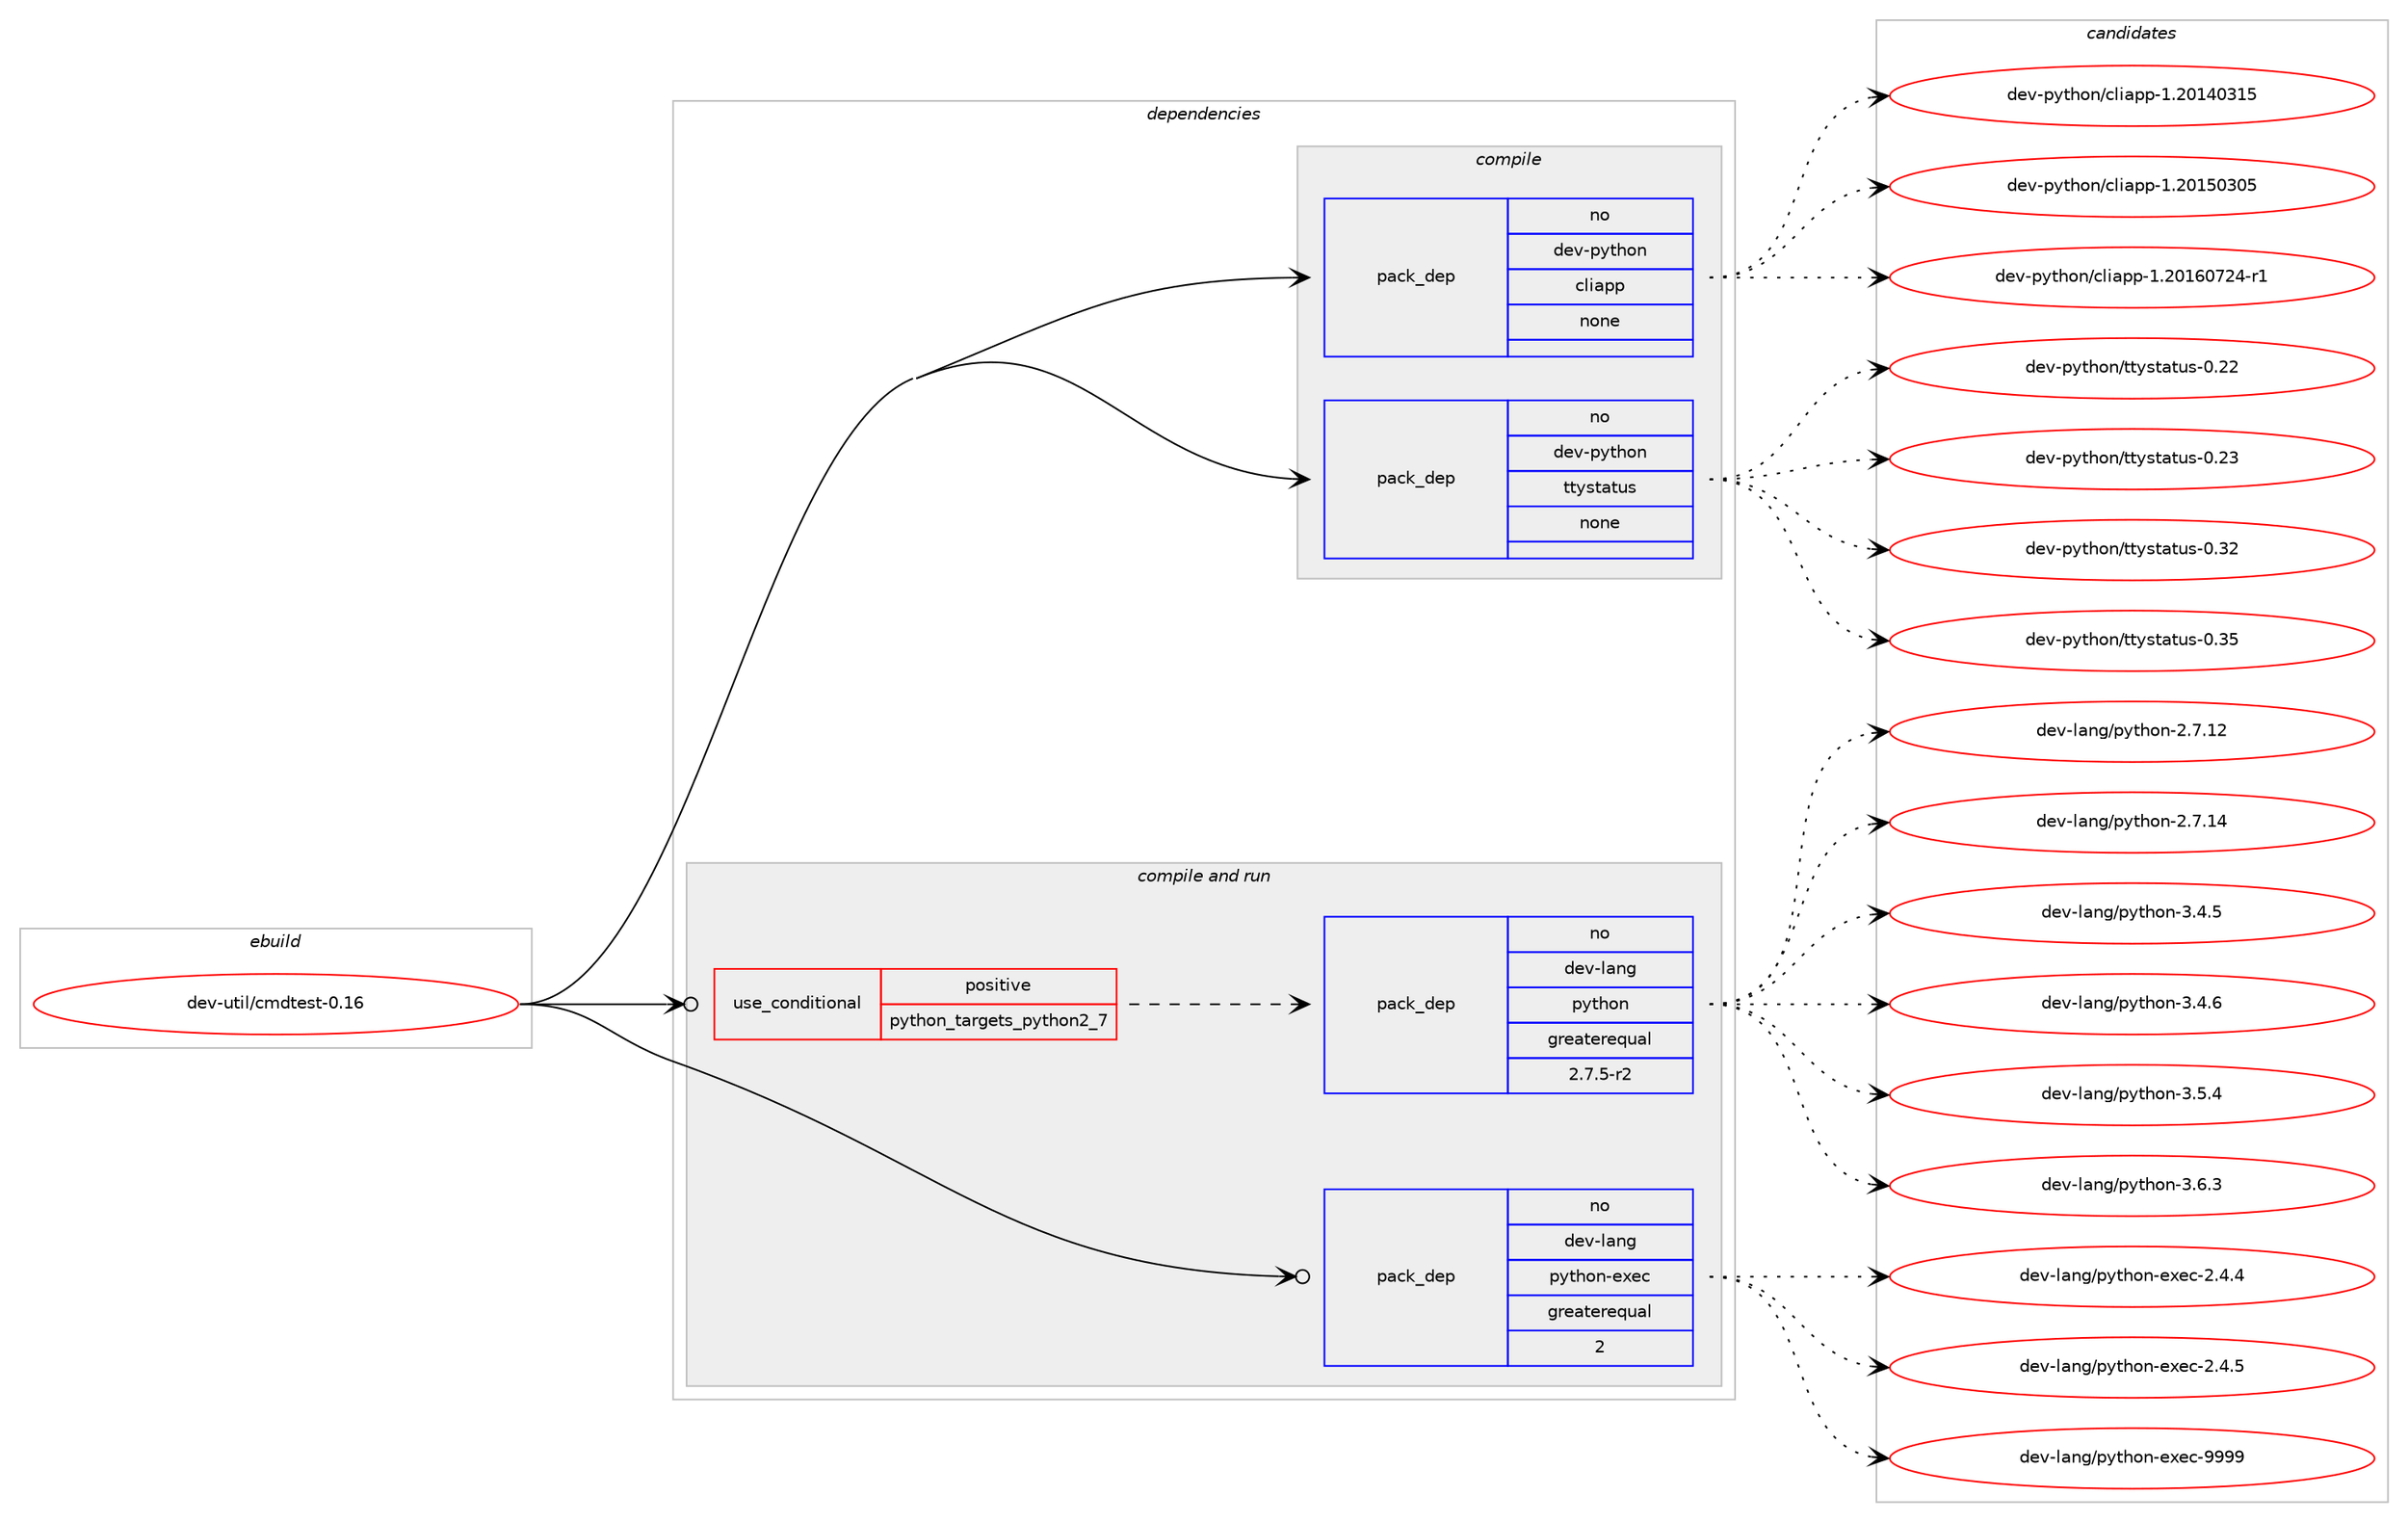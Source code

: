 digraph prolog {

# *************
# Graph options
# *************

newrank=true;
concentrate=true;
compound=true;
graph [rankdir=LR,fontname=Helvetica,fontsize=10,ranksep=1.5];#, ranksep=2.5, nodesep=0.2];
edge  [arrowhead=vee];
node  [fontname=Helvetica,fontsize=10];

# **********
# The ebuild
# **********

subgraph cluster_leftcol {
color=gray;
rank=same;
label=<<i>ebuild</i>>;
id [label="dev-util/cmdtest-0.16", color=red, width=4, href="../dev-util/cmdtest-0.16.svg"];
}

# ****************
# The dependencies
# ****************

subgraph cluster_midcol {
color=gray;
label=<<i>dependencies</i>>;
subgraph cluster_compile {
fillcolor="#eeeeee";
style=filled;
label=<<i>compile</i>>;
subgraph pack201461 {
dependency283246 [label=<<TABLE BORDER="0" CELLBORDER="1" CELLSPACING="0" CELLPADDING="4" WIDTH="220"><TR><TD ROWSPAN="6" CELLPADDING="30">pack_dep</TD></TR><TR><TD WIDTH="110">no</TD></TR><TR><TD>dev-python</TD></TR><TR><TD>cliapp</TD></TR><TR><TD>none</TD></TR><TR><TD></TD></TR></TABLE>>, shape=none, color=blue];
}
id:e -> dependency283246:w [weight=20,style="solid",arrowhead="vee"];
subgraph pack201462 {
dependency283247 [label=<<TABLE BORDER="0" CELLBORDER="1" CELLSPACING="0" CELLPADDING="4" WIDTH="220"><TR><TD ROWSPAN="6" CELLPADDING="30">pack_dep</TD></TR><TR><TD WIDTH="110">no</TD></TR><TR><TD>dev-python</TD></TR><TR><TD>ttystatus</TD></TR><TR><TD>none</TD></TR><TR><TD></TD></TR></TABLE>>, shape=none, color=blue];
}
id:e -> dependency283247:w [weight=20,style="solid",arrowhead="vee"];
}
subgraph cluster_compileandrun {
fillcolor="#eeeeee";
style=filled;
label=<<i>compile and run</i>>;
subgraph cond77577 {
dependency283248 [label=<<TABLE BORDER="0" CELLBORDER="1" CELLSPACING="0" CELLPADDING="4"><TR><TD ROWSPAN="3" CELLPADDING="10">use_conditional</TD></TR><TR><TD>positive</TD></TR><TR><TD>python_targets_python2_7</TD></TR></TABLE>>, shape=none, color=red];
subgraph pack201463 {
dependency283249 [label=<<TABLE BORDER="0" CELLBORDER="1" CELLSPACING="0" CELLPADDING="4" WIDTH="220"><TR><TD ROWSPAN="6" CELLPADDING="30">pack_dep</TD></TR><TR><TD WIDTH="110">no</TD></TR><TR><TD>dev-lang</TD></TR><TR><TD>python</TD></TR><TR><TD>greaterequal</TD></TR><TR><TD>2.7.5-r2</TD></TR></TABLE>>, shape=none, color=blue];
}
dependency283248:e -> dependency283249:w [weight=20,style="dashed",arrowhead="vee"];
}
id:e -> dependency283248:w [weight=20,style="solid",arrowhead="odotvee"];
subgraph pack201464 {
dependency283250 [label=<<TABLE BORDER="0" CELLBORDER="1" CELLSPACING="0" CELLPADDING="4" WIDTH="220"><TR><TD ROWSPAN="6" CELLPADDING="30">pack_dep</TD></TR><TR><TD WIDTH="110">no</TD></TR><TR><TD>dev-lang</TD></TR><TR><TD>python-exec</TD></TR><TR><TD>greaterequal</TD></TR><TR><TD>2</TD></TR></TABLE>>, shape=none, color=blue];
}
id:e -> dependency283250:w [weight=20,style="solid",arrowhead="odotvee"];
}
subgraph cluster_run {
fillcolor="#eeeeee";
style=filled;
label=<<i>run</i>>;
}
}

# **************
# The candidates
# **************

subgraph cluster_choices {
rank=same;
color=gray;
label=<<i>candidates</i>>;

subgraph choice201461 {
color=black;
nodesep=1;
choice100101118451121211161041111104799108105971121124549465048495248514953 [label="dev-python/cliapp-1.20140315", color=red, width=4,href="../dev-python/cliapp-1.20140315.svg"];
choice100101118451121211161041111104799108105971121124549465048495348514853 [label="dev-python/cliapp-1.20150305", color=red, width=4,href="../dev-python/cliapp-1.20150305.svg"];
choice1001011184511212111610411111047991081059711211245494650484954485550524511449 [label="dev-python/cliapp-1.20160724-r1", color=red, width=4,href="../dev-python/cliapp-1.20160724-r1.svg"];
dependency283246:e -> choice100101118451121211161041111104799108105971121124549465048495248514953:w [style=dotted,weight="100"];
dependency283246:e -> choice100101118451121211161041111104799108105971121124549465048495348514853:w [style=dotted,weight="100"];
dependency283246:e -> choice1001011184511212111610411111047991081059711211245494650484954485550524511449:w [style=dotted,weight="100"];
}
subgraph choice201462 {
color=black;
nodesep=1;
choice1001011184511212111610411111047116116121115116971161171154548465050 [label="dev-python/ttystatus-0.22", color=red, width=4,href="../dev-python/ttystatus-0.22.svg"];
choice1001011184511212111610411111047116116121115116971161171154548465051 [label="dev-python/ttystatus-0.23", color=red, width=4,href="../dev-python/ttystatus-0.23.svg"];
choice1001011184511212111610411111047116116121115116971161171154548465150 [label="dev-python/ttystatus-0.32", color=red, width=4,href="../dev-python/ttystatus-0.32.svg"];
choice1001011184511212111610411111047116116121115116971161171154548465153 [label="dev-python/ttystatus-0.35", color=red, width=4,href="../dev-python/ttystatus-0.35.svg"];
dependency283247:e -> choice1001011184511212111610411111047116116121115116971161171154548465050:w [style=dotted,weight="100"];
dependency283247:e -> choice1001011184511212111610411111047116116121115116971161171154548465051:w [style=dotted,weight="100"];
dependency283247:e -> choice1001011184511212111610411111047116116121115116971161171154548465150:w [style=dotted,weight="100"];
dependency283247:e -> choice1001011184511212111610411111047116116121115116971161171154548465153:w [style=dotted,weight="100"];
}
subgraph choice201463 {
color=black;
nodesep=1;
choice10010111845108971101034711212111610411111045504655464950 [label="dev-lang/python-2.7.12", color=red, width=4,href="../dev-lang/python-2.7.12.svg"];
choice10010111845108971101034711212111610411111045504655464952 [label="dev-lang/python-2.7.14", color=red, width=4,href="../dev-lang/python-2.7.14.svg"];
choice100101118451089711010347112121116104111110455146524653 [label="dev-lang/python-3.4.5", color=red, width=4,href="../dev-lang/python-3.4.5.svg"];
choice100101118451089711010347112121116104111110455146524654 [label="dev-lang/python-3.4.6", color=red, width=4,href="../dev-lang/python-3.4.6.svg"];
choice100101118451089711010347112121116104111110455146534652 [label="dev-lang/python-3.5.4", color=red, width=4,href="../dev-lang/python-3.5.4.svg"];
choice100101118451089711010347112121116104111110455146544651 [label="dev-lang/python-3.6.3", color=red, width=4,href="../dev-lang/python-3.6.3.svg"];
dependency283249:e -> choice10010111845108971101034711212111610411111045504655464950:w [style=dotted,weight="100"];
dependency283249:e -> choice10010111845108971101034711212111610411111045504655464952:w [style=dotted,weight="100"];
dependency283249:e -> choice100101118451089711010347112121116104111110455146524653:w [style=dotted,weight="100"];
dependency283249:e -> choice100101118451089711010347112121116104111110455146524654:w [style=dotted,weight="100"];
dependency283249:e -> choice100101118451089711010347112121116104111110455146534652:w [style=dotted,weight="100"];
dependency283249:e -> choice100101118451089711010347112121116104111110455146544651:w [style=dotted,weight="100"];
}
subgraph choice201464 {
color=black;
nodesep=1;
choice1001011184510897110103471121211161041111104510112010199455046524652 [label="dev-lang/python-exec-2.4.4", color=red, width=4,href="../dev-lang/python-exec-2.4.4.svg"];
choice1001011184510897110103471121211161041111104510112010199455046524653 [label="dev-lang/python-exec-2.4.5", color=red, width=4,href="../dev-lang/python-exec-2.4.5.svg"];
choice10010111845108971101034711212111610411111045101120101994557575757 [label="dev-lang/python-exec-9999", color=red, width=4,href="../dev-lang/python-exec-9999.svg"];
dependency283250:e -> choice1001011184510897110103471121211161041111104510112010199455046524652:w [style=dotted,weight="100"];
dependency283250:e -> choice1001011184510897110103471121211161041111104510112010199455046524653:w [style=dotted,weight="100"];
dependency283250:e -> choice10010111845108971101034711212111610411111045101120101994557575757:w [style=dotted,weight="100"];
}
}

}
